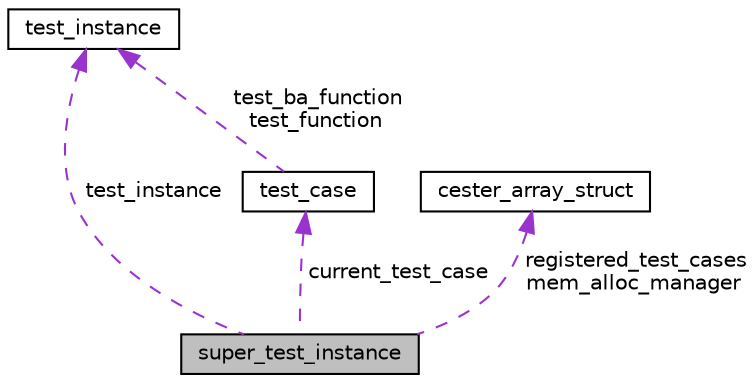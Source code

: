 digraph "super_test_instance"
{
  edge [fontname="Helvetica",fontsize="10",labelfontname="Helvetica",labelfontsize="10"];
  node [fontname="Helvetica",fontsize="10",shape=record];
  Node1 [label="super_test_instance",height=0.2,width=0.4,color="black", fillcolor="grey75", style="filled", fontcolor="black"];
  Node2 -> Node1 [dir="back",color="darkorchid3",fontsize="10",style="dashed",label=" test_instance" ,fontname="Helvetica"];
  Node2 [label="test_instance",height=0.2,width=0.4,color="black", fillcolor="white", style="filled",URL="$structtest__instance.html"];
  Node3 -> Node1 [dir="back",color="darkorchid3",fontsize="10",style="dashed",label=" registered_test_cases\nmem_alloc_manager" ,fontname="Helvetica"];
  Node3 [label="cester_array_struct",height=0.2,width=0.4,color="black", fillcolor="white", style="filled",URL="$structcester__array__struct.html"];
  Node4 -> Node1 [dir="back",color="darkorchid3",fontsize="10",style="dashed",label=" current_test_case" ,fontname="Helvetica"];
  Node4 [label="test_case",height=0.2,width=0.4,color="black", fillcolor="white", style="filled",URL="$structtest__case.html"];
  Node2 -> Node4 [dir="back",color="darkorchid3",fontsize="10",style="dashed",label=" test_ba_function\ntest_function" ,fontname="Helvetica"];
}
